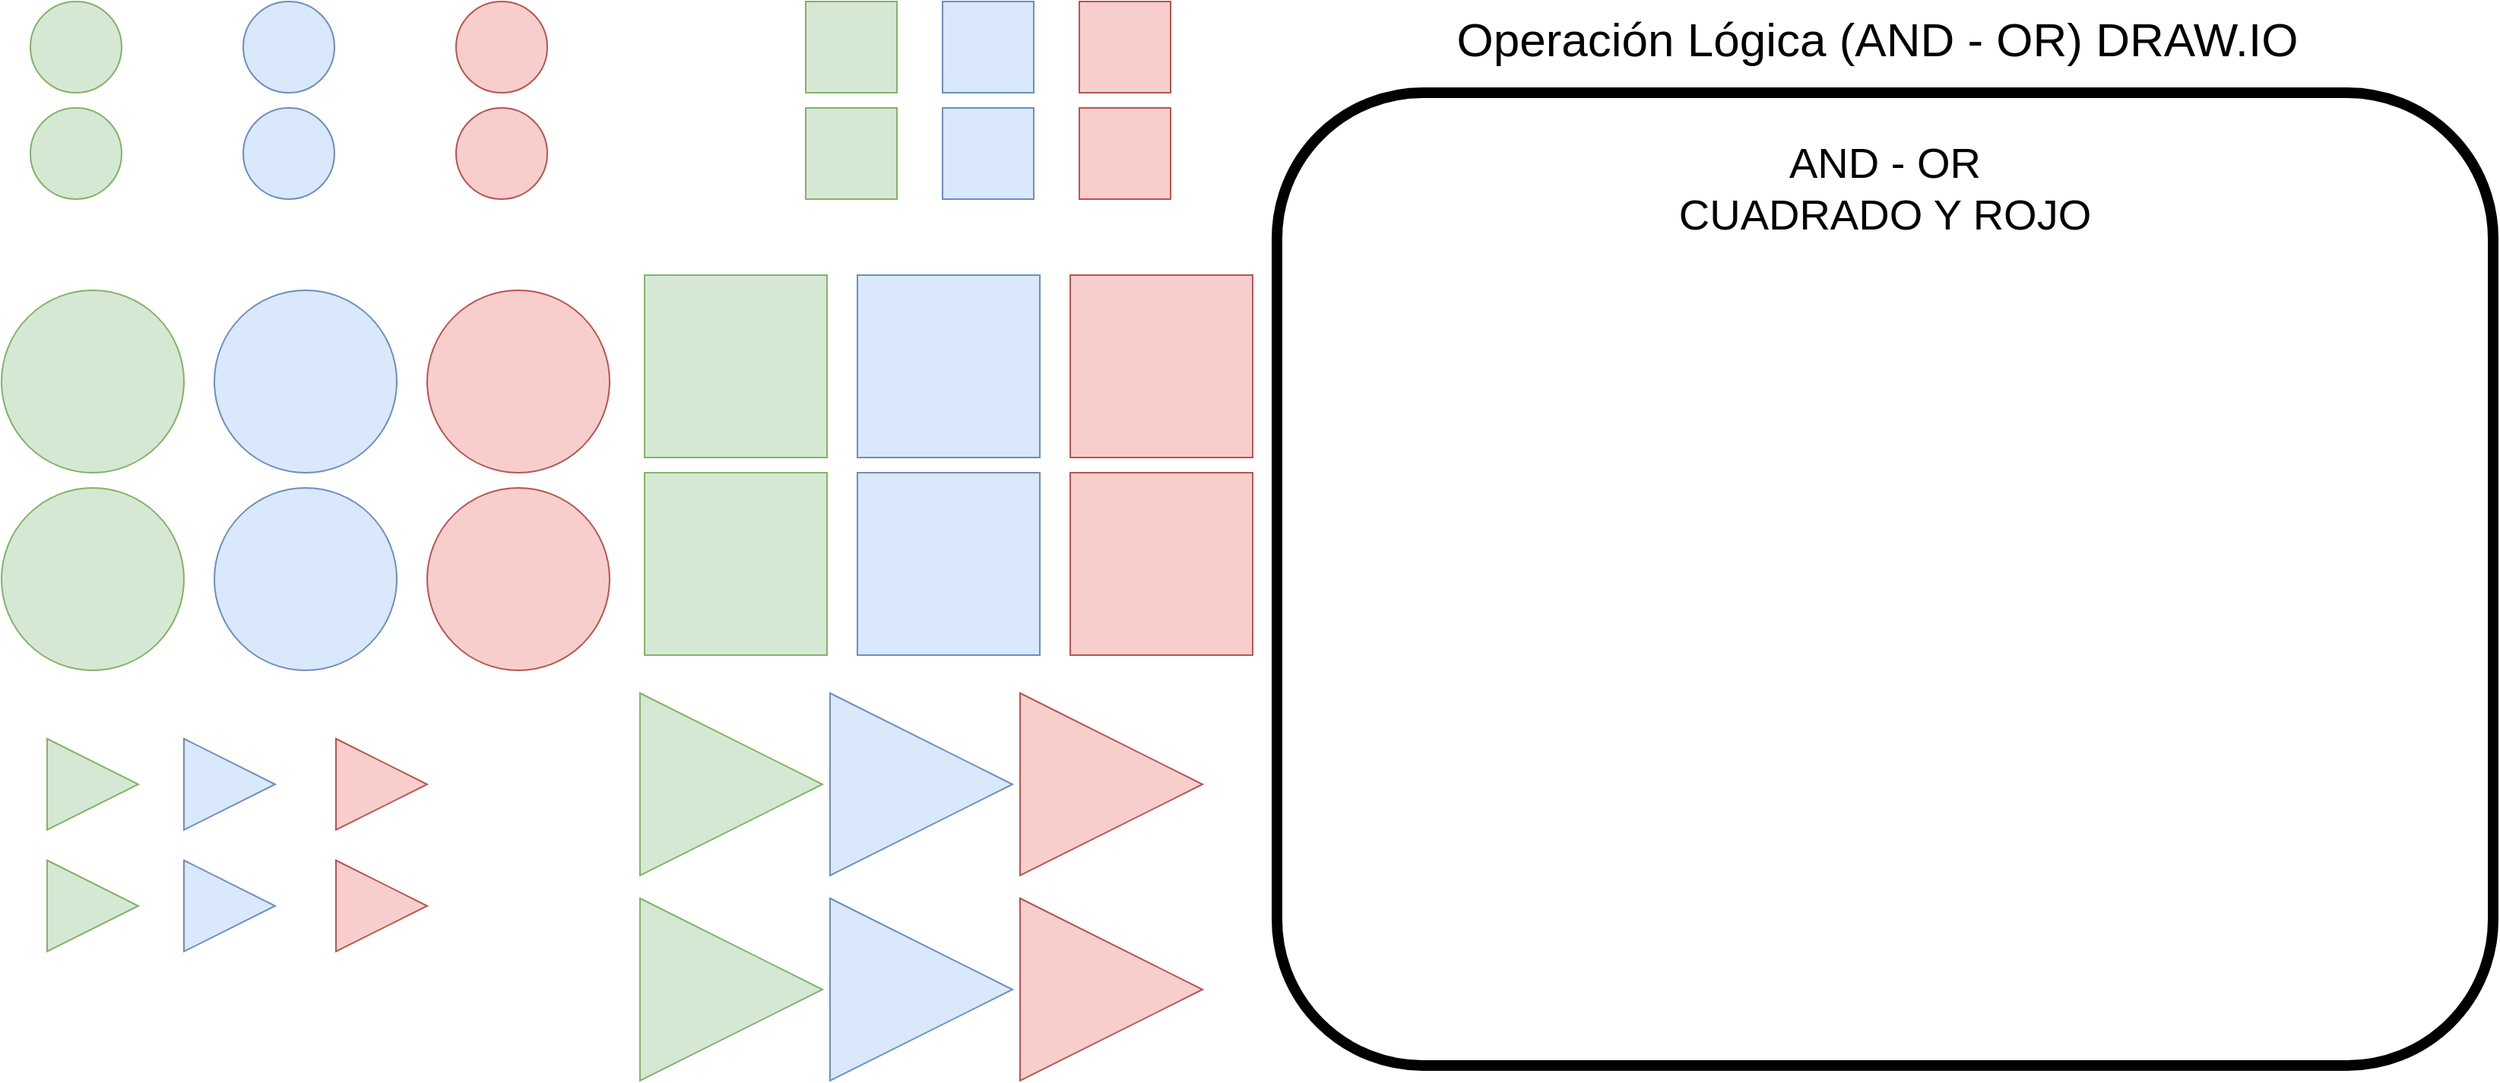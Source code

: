 <mxfile version="23.0.2" type="device">
  <diagram name="And_Or" id="QXduNhWFy3TAvqB347PF">
    <mxGraphModel dx="1646" dy="788" grid="1" gridSize="10" guides="1" tooltips="1" connect="1" arrows="1" fold="1" page="1" pageScale="1" pageWidth="827" pageHeight="1169" math="0" shadow="0">
      <root>
        <mxCell id="0" />
        <mxCell id="1" parent="0" />
        <mxCell id="2IFxn0Wr0BlZnGPVEjan-38" value="" style="rounded=1;whiteSpace=wrap;html=1;fontSize=16;strokeWidth=7;glass=0;fillColor=none;" vertex="1" parent="1">
          <mxGeometry x="840" y="80" width="800" height="640" as="geometry" />
        </mxCell>
        <mxCell id="2IFxn0Wr0BlZnGPVEjan-37" value="Operación Lógica (AND - OR) DRAW.IO" style="text;strokeColor=none;fillColor=none;html=1;align=center;verticalAlign=middle;whiteSpace=wrap;rounded=0;fontSize=31;" vertex="1" parent="1">
          <mxGeometry x="870" y="20" width="730" height="50" as="geometry" />
        </mxCell>
        <mxCell id="2IFxn0Wr0BlZnGPVEjan-39" value="AND - OR&lt;br&gt;CUADRADO Y ROJO" style="text;strokeColor=none;align=center;fillColor=none;html=1;verticalAlign=middle;whiteSpace=wrap;rounded=0;fontSize=28;" vertex="1" parent="1">
          <mxGeometry x="900" y="105" width="680" height="75" as="geometry" />
        </mxCell>
        <mxCell id="2IFxn0Wr0BlZnGPVEjan-1" value="" style="ellipse;whiteSpace=wrap;html=1;fillColor=#d5e8d4;strokeColor=#82b366;" vertex="1" parent="1">
          <mxGeometry x="20" y="20" width="60" height="60" as="geometry" />
        </mxCell>
        <mxCell id="2IFxn0Wr0BlZnGPVEjan-2" value="" style="ellipse;whiteSpace=wrap;html=1;fillColor=#dae8fc;strokeColor=#6c8ebf;" vertex="1" parent="1">
          <mxGeometry x="160" y="20" width="60" height="60" as="geometry" />
        </mxCell>
        <mxCell id="2IFxn0Wr0BlZnGPVEjan-3" value="" style="ellipse;whiteSpace=wrap;html=1;fillColor=#f8cecc;strokeColor=#b85450;" vertex="1" parent="1">
          <mxGeometry x="300" y="20" width="60" height="60" as="geometry" />
        </mxCell>
        <mxCell id="2IFxn0Wr0BlZnGPVEjan-4" value="" style="ellipse;whiteSpace=wrap;html=1;fillColor=#d5e8d4;strokeColor=#82b366;" vertex="1" parent="1">
          <mxGeometry x="20" y="90" width="60" height="60" as="geometry" />
        </mxCell>
        <mxCell id="2IFxn0Wr0BlZnGPVEjan-5" value="" style="ellipse;whiteSpace=wrap;html=1;fillColor=#dae8fc;strokeColor=#6c8ebf;" vertex="1" parent="1">
          <mxGeometry x="160" y="90" width="60" height="60" as="geometry" />
        </mxCell>
        <mxCell id="2IFxn0Wr0BlZnGPVEjan-6" value="" style="ellipse;whiteSpace=wrap;html=1;fillColor=#f8cecc;strokeColor=#b85450;" vertex="1" parent="1">
          <mxGeometry x="300" y="90" width="60" height="60" as="geometry" />
        </mxCell>
        <mxCell id="2IFxn0Wr0BlZnGPVEjan-7" value="" style="ellipse;whiteSpace=wrap;html=1;fillColor=#d5e8d4;strokeColor=#82b366;" vertex="1" parent="1">
          <mxGeometry x="1" y="210" width="120" height="120" as="geometry" />
        </mxCell>
        <mxCell id="2IFxn0Wr0BlZnGPVEjan-8" value="" style="ellipse;whiteSpace=wrap;html=1;fillColor=#dae8fc;strokeColor=#6c8ebf;" vertex="1" parent="1">
          <mxGeometry x="141" y="210" width="120" height="120" as="geometry" />
        </mxCell>
        <mxCell id="2IFxn0Wr0BlZnGPVEjan-9" value="" style="ellipse;whiteSpace=wrap;html=1;fillColor=#f8cecc;strokeColor=#b85450;" vertex="1" parent="1">
          <mxGeometry x="281" y="210" width="120" height="120" as="geometry" />
        </mxCell>
        <mxCell id="2IFxn0Wr0BlZnGPVEjan-10" value="" style="ellipse;whiteSpace=wrap;html=1;fillColor=#d5e8d4;strokeColor=#82b366;" vertex="1" parent="1">
          <mxGeometry x="1" y="340" width="120" height="120" as="geometry" />
        </mxCell>
        <mxCell id="2IFxn0Wr0BlZnGPVEjan-11" value="" style="ellipse;whiteSpace=wrap;html=1;fillColor=#dae8fc;strokeColor=#6c8ebf;" vertex="1" parent="1">
          <mxGeometry x="141" y="340" width="120" height="120" as="geometry" />
        </mxCell>
        <mxCell id="2IFxn0Wr0BlZnGPVEjan-12" value="" style="ellipse;whiteSpace=wrap;html=1;fillColor=#f8cecc;strokeColor=#b85450;" vertex="1" parent="1">
          <mxGeometry x="281" y="340" width="120" height="120" as="geometry" />
        </mxCell>
        <mxCell id="2IFxn0Wr0BlZnGPVEjan-13" value="" style="whiteSpace=wrap;html=1;aspect=fixed;fillColor=#d5e8d4;strokeColor=#82b366;" vertex="1" parent="1">
          <mxGeometry x="530" y="20" width="60" height="60" as="geometry" />
        </mxCell>
        <mxCell id="2IFxn0Wr0BlZnGPVEjan-14" value="" style="whiteSpace=wrap;html=1;aspect=fixed;fillColor=#dae8fc;strokeColor=#6c8ebf;" vertex="1" parent="1">
          <mxGeometry x="620" y="20" width="60" height="60" as="geometry" />
        </mxCell>
        <mxCell id="2IFxn0Wr0BlZnGPVEjan-15" value="" style="whiteSpace=wrap;html=1;aspect=fixed;fillColor=#f8cecc;strokeColor=#b85450;" vertex="1" parent="1">
          <mxGeometry x="710" y="20" width="60" height="60" as="geometry" />
        </mxCell>
        <mxCell id="2IFxn0Wr0BlZnGPVEjan-16" value="" style="whiteSpace=wrap;html=1;aspect=fixed;fillColor=#d5e8d4;strokeColor=#82b366;" vertex="1" parent="1">
          <mxGeometry x="530" y="90" width="60" height="60" as="geometry" />
        </mxCell>
        <mxCell id="2IFxn0Wr0BlZnGPVEjan-17" value="" style="whiteSpace=wrap;html=1;aspect=fixed;fillColor=#dae8fc;strokeColor=#6c8ebf;" vertex="1" parent="1">
          <mxGeometry x="620" y="90" width="60" height="60" as="geometry" />
        </mxCell>
        <mxCell id="2IFxn0Wr0BlZnGPVEjan-18" value="" style="whiteSpace=wrap;html=1;aspect=fixed;fillColor=#f8cecc;strokeColor=#b85450;" vertex="1" parent="1">
          <mxGeometry x="710" y="90" width="60" height="60" as="geometry" />
        </mxCell>
        <mxCell id="2IFxn0Wr0BlZnGPVEjan-19" value="" style="whiteSpace=wrap;html=1;aspect=fixed;fillColor=#d5e8d4;strokeColor=#82b366;" vertex="1" parent="1">
          <mxGeometry x="424" y="200" width="120" height="120" as="geometry" />
        </mxCell>
        <mxCell id="2IFxn0Wr0BlZnGPVEjan-20" value="" style="whiteSpace=wrap;html=1;aspect=fixed;fillColor=#dae8fc;strokeColor=#6c8ebf;" vertex="1" parent="1">
          <mxGeometry x="564" y="200" width="120" height="120" as="geometry" />
        </mxCell>
        <mxCell id="2IFxn0Wr0BlZnGPVEjan-21" value="" style="whiteSpace=wrap;html=1;aspect=fixed;fillColor=#f8cecc;strokeColor=#b85450;" vertex="1" parent="1">
          <mxGeometry x="704" y="200" width="120" height="120" as="geometry" />
        </mxCell>
        <mxCell id="2IFxn0Wr0BlZnGPVEjan-22" value="" style="whiteSpace=wrap;html=1;aspect=fixed;fillColor=#d5e8d4;strokeColor=#82b366;" vertex="1" parent="1">
          <mxGeometry x="424" y="330" width="120" height="120" as="geometry" />
        </mxCell>
        <mxCell id="2IFxn0Wr0BlZnGPVEjan-23" value="" style="whiteSpace=wrap;html=1;aspect=fixed;fillColor=#dae8fc;strokeColor=#6c8ebf;" vertex="1" parent="1">
          <mxGeometry x="564" y="330" width="120" height="120" as="geometry" />
        </mxCell>
        <mxCell id="2IFxn0Wr0BlZnGPVEjan-24" value="" style="whiteSpace=wrap;html=1;aspect=fixed;fillColor=#f8cecc;strokeColor=#b85450;" vertex="1" parent="1">
          <mxGeometry x="704" y="330" width="120" height="120" as="geometry" />
        </mxCell>
        <mxCell id="2IFxn0Wr0BlZnGPVEjan-25" value="" style="triangle;whiteSpace=wrap;html=1;fillColor=#d5e8d4;strokeColor=#82b366;" vertex="1" parent="1">
          <mxGeometry x="31" y="505" width="60" height="60" as="geometry" />
        </mxCell>
        <mxCell id="2IFxn0Wr0BlZnGPVEjan-26" value="" style="triangle;whiteSpace=wrap;html=1;fillColor=#dae8fc;strokeColor=#6c8ebf;" vertex="1" parent="1">
          <mxGeometry x="121" y="505" width="60" height="60" as="geometry" />
        </mxCell>
        <mxCell id="2IFxn0Wr0BlZnGPVEjan-27" value="" style="triangle;whiteSpace=wrap;html=1;fillColor=#f8cecc;strokeColor=#b85450;" vertex="1" parent="1">
          <mxGeometry x="221" y="505" width="60" height="60" as="geometry" />
        </mxCell>
        <mxCell id="2IFxn0Wr0BlZnGPVEjan-28" value="" style="triangle;whiteSpace=wrap;html=1;fillColor=#d5e8d4;strokeColor=#82b366;" vertex="1" parent="1">
          <mxGeometry x="31" y="585" width="60" height="60" as="geometry" />
        </mxCell>
        <mxCell id="2IFxn0Wr0BlZnGPVEjan-29" value="" style="triangle;whiteSpace=wrap;html=1;fillColor=#dae8fc;strokeColor=#6c8ebf;" vertex="1" parent="1">
          <mxGeometry x="121" y="585" width="60" height="60" as="geometry" />
        </mxCell>
        <mxCell id="2IFxn0Wr0BlZnGPVEjan-30" value="" style="triangle;whiteSpace=wrap;html=1;fillColor=#f8cecc;strokeColor=#b85450;" vertex="1" parent="1">
          <mxGeometry x="221" y="585" width="60" height="60" as="geometry" />
        </mxCell>
        <mxCell id="2IFxn0Wr0BlZnGPVEjan-31" value="" style="triangle;whiteSpace=wrap;html=1;fillColor=#d5e8d4;strokeColor=#82b366;" vertex="1" parent="1">
          <mxGeometry x="421" y="475" width="120" height="120" as="geometry" />
        </mxCell>
        <mxCell id="2IFxn0Wr0BlZnGPVEjan-32" value="" style="triangle;whiteSpace=wrap;html=1;fillColor=#dae8fc;strokeColor=#6c8ebf;" vertex="1" parent="1">
          <mxGeometry x="546" y="475" width="120" height="120" as="geometry" />
        </mxCell>
        <mxCell id="2IFxn0Wr0BlZnGPVEjan-33" value="" style="triangle;whiteSpace=wrap;html=1;fillColor=#f8cecc;strokeColor=#b85450;" vertex="1" parent="1">
          <mxGeometry x="671" y="475" width="120" height="120" as="geometry" />
        </mxCell>
        <mxCell id="2IFxn0Wr0BlZnGPVEjan-34" value="" style="triangle;whiteSpace=wrap;html=1;fillColor=#d5e8d4;strokeColor=#82b366;" vertex="1" parent="1">
          <mxGeometry x="421" y="610" width="120" height="120" as="geometry" />
        </mxCell>
        <mxCell id="2IFxn0Wr0BlZnGPVEjan-35" value="" style="triangle;whiteSpace=wrap;html=1;fillColor=#dae8fc;strokeColor=#6c8ebf;" vertex="1" parent="1">
          <mxGeometry x="546" y="610" width="120" height="120" as="geometry" />
        </mxCell>
        <mxCell id="2IFxn0Wr0BlZnGPVEjan-36" value="" style="triangle;whiteSpace=wrap;html=1;fillColor=#f8cecc;strokeColor=#b85450;" vertex="1" parent="1">
          <mxGeometry x="671" y="610" width="120" height="120" as="geometry" />
        </mxCell>
      </root>
    </mxGraphModel>
  </diagram>
</mxfile>
